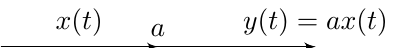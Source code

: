 \documentclass{standalone}
\usepackage{tikz}
\usetikzlibrary{calc}
\usetikzlibrary{positioning}
\usetikzlibrary{shapes,arrows,decorations.pathreplacing,decorations.markings}
\tikzstyle{block} = [draw, fill=gray!20, rectangle]
\tikzstyle{sum} = [draw, fill=gray!20, circle, node distance=1cm]
\tikzstyle{input} = [coordinate]
\tikzstyle{output} = [coordinate]
\tikzstyle{pinstyle} = [pin edge={to-,thin,black}]
\usepackage{pgfplots}
 \pgfplotsset{compat=1.13}
 \usepackage{transparent}

\begin{document}
\begin{tikzpicture}[auto, node distance=2cm,>=latex',scale=1, every node/.style={transform shape}]
  \node [input, name=input] at (0,0) {};
  \node [output, name=system] at (2,0) {};
  \node [output, name=output] at (4,0) {};
  \draw [draw,->] (input) -- node {$x(t)$} (system);
  \draw [draw,->] (system) -- node[pos=1] {$y(t) = ax(t)$} (output);
  \draw [->] (input) -- node {$a$} (output);
\end{tikzpicture}
\end{document}
